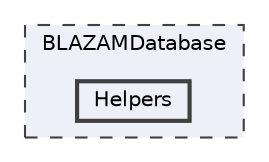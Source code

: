 digraph "BLAZAMDatabase/Helpers"
{
 // LATEX_PDF_SIZE
  bgcolor="transparent";
  edge [fontname=Helvetica,fontsize=10,labelfontname=Helvetica,labelfontsize=10];
  node [fontname=Helvetica,fontsize=10,shape=box,height=0.2,width=0.4];
  compound=true
  subgraph clusterdir_74c120be7d521141a777c93deee301c7 {
    graph [ bgcolor="#edf0f7", pencolor="grey25", label="BLAZAMDatabase", fontname=Helvetica,fontsize=10 style="filled,dashed", URL="dir_74c120be7d521141a777c93deee301c7.html",tooltip=""]
  dir_d9c5ddf1df1aa306cfd16f50d409821e [label="Helpers", fillcolor="#edf0f7", color="grey25", style="filled,bold", URL="dir_d9c5ddf1df1aa306cfd16f50d409821e.html",tooltip=""];
  }
}
